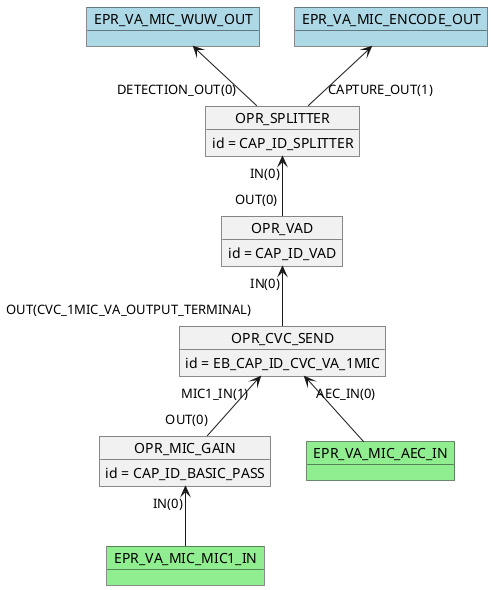 @startuml

        object OPR_VAD
        OPR_VAD : id = CAP_ID_VAD
        object OPR_SPLITTER
        OPR_SPLITTER : id = CAP_ID_SPLITTER
        object OPR_MIC_GAIN
        OPR_MIC_GAIN : id = CAP_ID_BASIC_PASS
        object OPR_CVC_SEND
        OPR_CVC_SEND : id = EB_CAP_ID_CVC_VA_1MIC
        OPR_CVC_SEND "MIC1_IN(1)"<-- "OUT(0)" OPR_MIC_GAIN
        OPR_VAD "IN(0)"<-- "OUT(CVC_1MIC_VA_OUTPUT_TERMINAL)" OPR_CVC_SEND
        OPR_SPLITTER "IN(0)"<-- "OUT(0)" OPR_VAD
        object EPR_VA_MIC_AEC_IN #lightgreen
        OPR_CVC_SEND "AEC_IN(0)" <-- EPR_VA_MIC_AEC_IN
        object EPR_VA_MIC_MIC1_IN #lightgreen
        OPR_MIC_GAIN "IN(0)" <-- EPR_VA_MIC_MIC1_IN
        object EPR_VA_MIC_WUW_OUT #lightblue
        EPR_VA_MIC_WUW_OUT <-- "DETECTION_OUT(0)" OPR_SPLITTER
        object EPR_VA_MIC_ENCODE_OUT #lightblue
        EPR_VA_MIC_ENCODE_OUT <-- "CAPTURE_OUT(1)" OPR_SPLITTER
    @enduml
